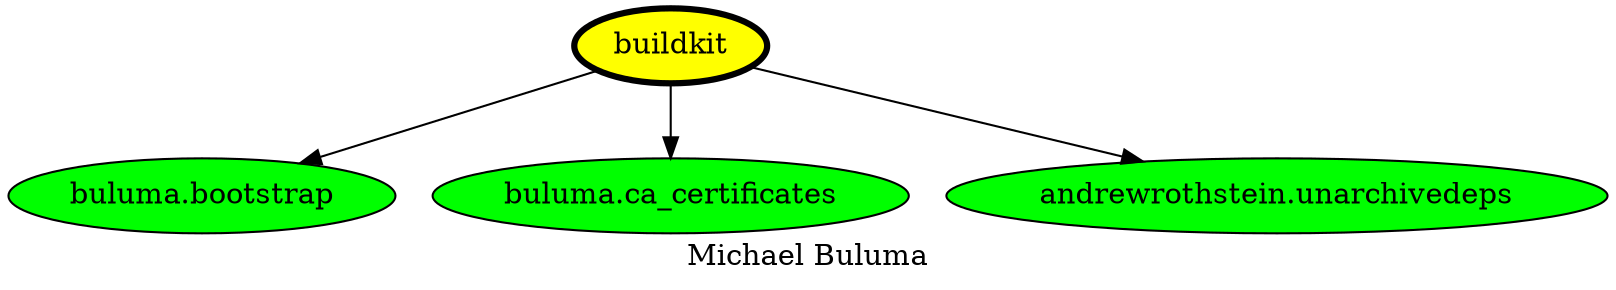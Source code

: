digraph PhiloDilemma {
  label = "Michael Buluma" ;
  overlap=false
  {
    "buildkit" [fillcolor=yellow style=filled penwidth=3]
    "buluma.bootstrap" [fillcolor=green style=filled]
    "buluma.ca_certificates" [fillcolor=green style=filled]
    "andrewrothstein.unarchivedeps" [fillcolor=green style=filled]
  }
  "buildkit" -> "buluma.bootstrap"
  "buildkit" -> "buluma.ca_certificates"
  "buildkit" -> "andrewrothstein.unarchivedeps"
}
